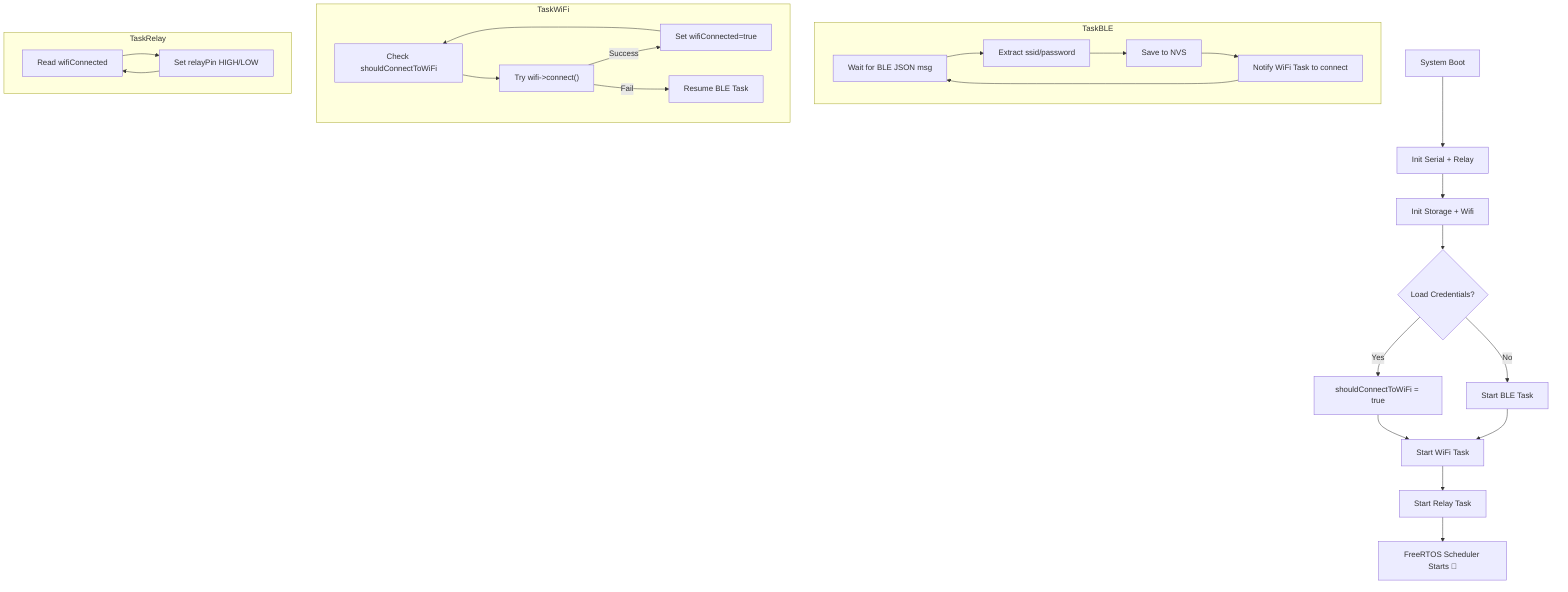 flowchart TD
    A[System Boot] --> B[Init Serial + Relay]
    B --> C[Init Storage + Wifi]
    C --> D{Load Credentials?}
    D -->|Yes| E[shouldConnectToWiFi = true]
    D -->|No| F[Start BLE Task]
    E --> G[Start WiFi Task]
    F --> G
    G --> H[Start Relay Task]
    H --> I[FreeRTOS Scheduler Starts 🔁]

    subgraph TaskBLE
    J1[Wait for BLE JSON msg]
    J1 --> J2[Extract ssid/password]
    J2 --> J3[Save to NVS]
    J3 --> J4[Notify WiFi Task to connect]
    J4 --> J1
    end

    subgraph TaskWiFi
    K1[Check shouldConnectToWiFi]
    K1 --> K2["Try wifi->connect()"]
    K2 -->|Success| K3[Set wifiConnected=true]
    K2 -->|Fail| K4[Resume BLE Task]
    K3 --> K1
    end

    subgraph TaskRelay
    L1[Read wifiConnected]
    L1 --> L2[Set relayPin HIGH/LOW]
    L2 --> L1
    end